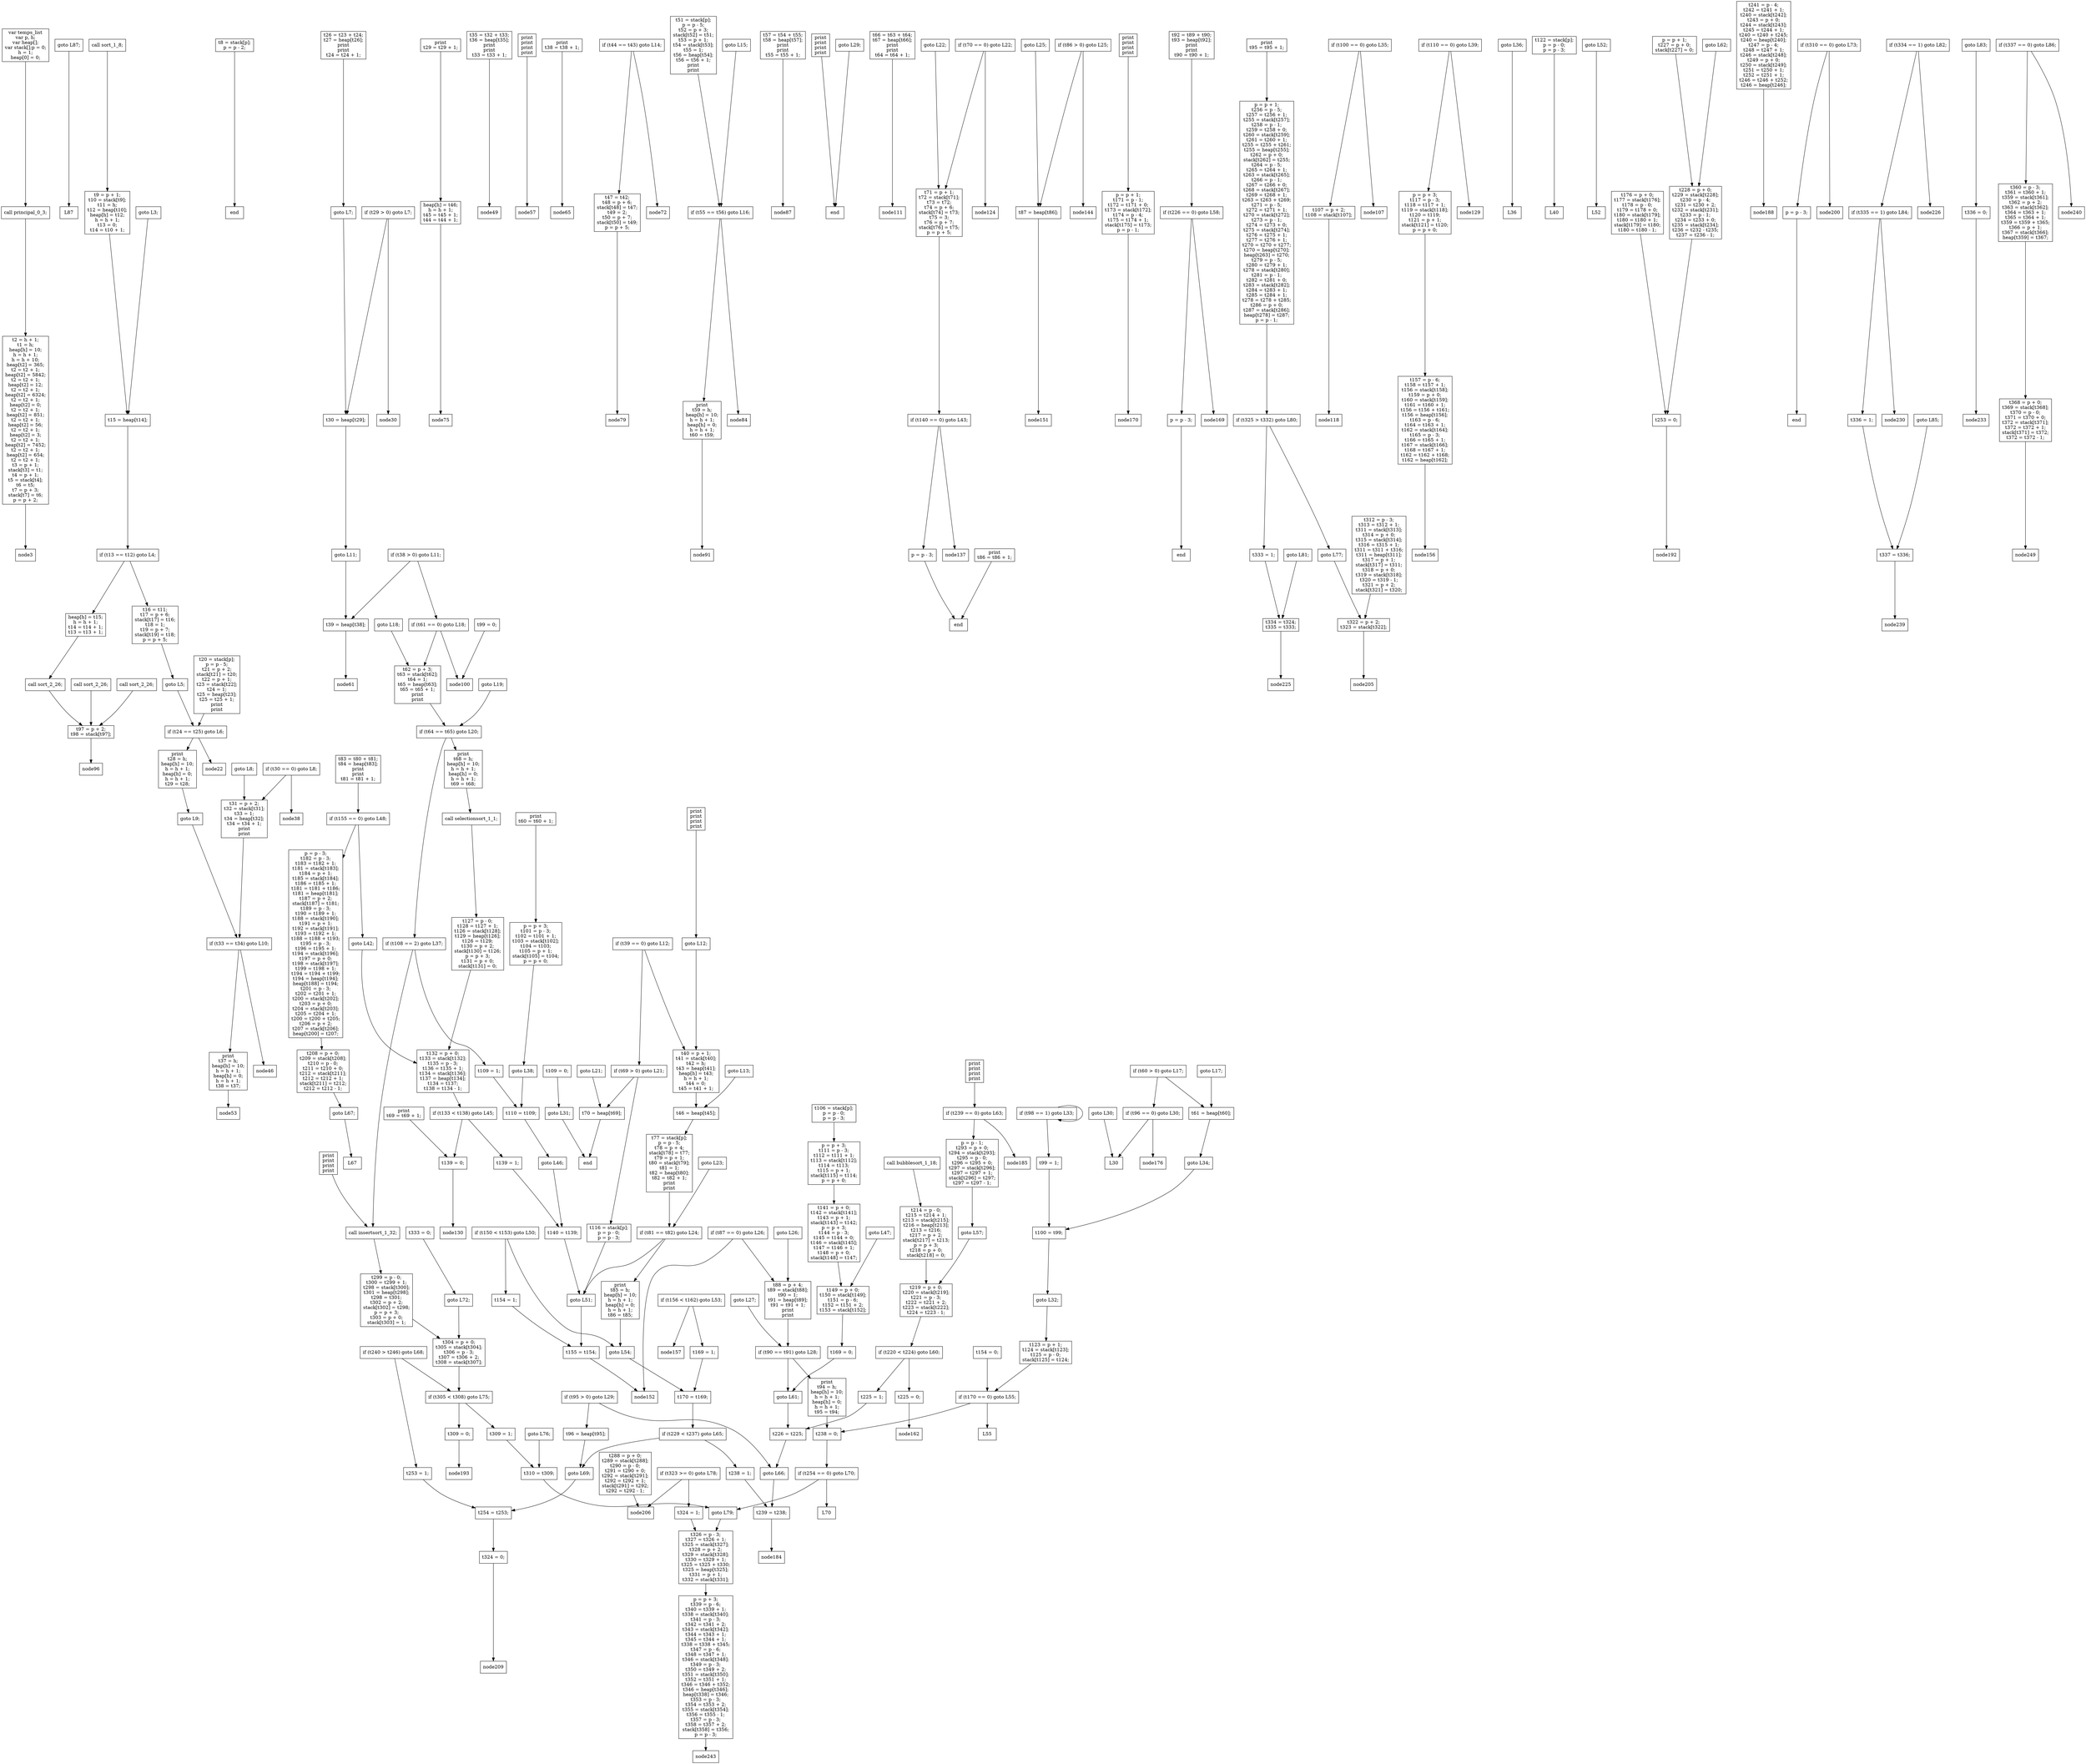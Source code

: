 digraph G {
 node[shape=box]
node0[label="var temps_list
var p, h;
var heap[];
var stack[];p = 0;
h = 1;
heap[0] = 0;
"]
node1[label="call principal_0_3;"]
node2[label="goto L87;"]
principal_0_3[label="t2 = h + 1;
t1 = h;
heap[h] = 10;
h = h + 1;
h = h + 10;
heap[t2] = 365;
t2 = t2 + 1;
heap[t2] = 5842;
t2 = t2 + 1;
heap[t2] = 12;
t2 = t2 + 1;
heap[t2] = 6324;
t2 = t2 + 1;
heap[t2] = 0;
t2 = t2 + 1;
heap[t2] = 851;
t2 = t2 + 1;
heap[t2] = 56;
t2 = t2 + 1;
heap[t2] = 3;
t2 = t2 + 1;
heap[t2] = 7452;
t2 = t2 + 1;
heap[t2] = 654;
t2 = t2 + 1;
t3 = p + 1;
stack[t3] = t1;
t4 = p + 1;
t5 = stack[t4];
t6 = t5;
t7 = p + 3;
stack[t7] = t6;
p = p + 2;
"]
node4[label="call sort_1_8;"]
node5[label="t8 = stack[p];
p = p - 2;
"]
node6[label="end"]
sort_1_8[label="t9 = p + 1;
t10 = stack[t9];
t11 = h;
t12 = heap[t10];
heap[h] = t12;
h = h + 1;
t13 = 0;
t14 = t10 + 1;
"]
L3[label="t15 = heap[t14];
"]
node9[label="if (t13 == t12) goto L4;"]
node10[label="heap[h] = t15;
h = h + 1;
t14 = t14 + 1;
t13 = t13 + 1;
"]
node11[label="goto L3;"]
L4[label="t16 = t11;
t17 = p + 6;
stack[t17] = t16;
t18 = 1;
t19 = p + 7;
stack[t19] = t18;
p = p + 5;
"]
node13[label="call sort_2_26;"]
node14[label="t20 = stack[p];
p = p - 5;
t21 = p + 2;
stack[t21] = t20;
t22 = p + 1;
t23 = stack[t22];
t24 = 1;
t25 = heap[t23];
t25 = t25 + 1;
print
print
"]
L5[label="if (t24 == t25) goto L6;"]
node16[label="t26 = t23 + t24;
t27 = heap[t26];
print
print
t24 = t24 + 1;
"]
node17[label="goto L5;"]
L6[label="print
t28 = h;
heap[h] = 10;
h = h + 1;
heap[h] = 0;
h = h + 1;
t29 = t28;
"]
node19[label="if (t29 > 0) goto L7;"]
node20[label="print
print
print
print
"]
node21[label="goto L8;"]
L7[label="t30 = heap[t29];
"]
node23[label="if (t30 == 0) goto L8;"]
node24[label="print
t29 = t29 + 1;
"]
node25[label="goto L7;"]
L8[label="t31 = p + 2;
t32 = stack[t31];
t33 = 1;
t34 = heap[t32];
t34 = t34 + 1;
print
print
"]
L9[label="if (t33 == t34) goto L10;"]
node28[label="t35 = t32 + t33;
t36 = heap[t35];
print
print
t33 = t33 + 1;
"]
node29[label="goto L9;"]
L10[label="print
t37 = h;
heap[h] = 10;
h = h + 1;
heap[h] = 0;
h = h + 1;
t38 = t37;
"]
node31[label="if (t38 > 0) goto L11;"]
node32[label="print
print
print
print
"]
node33[label="goto L12;"]
L11[label="t39 = heap[t38];
"]
node35[label="if (t39 == 0) goto L12;"]
node36[label="print
t38 = t38 + 1;
"]
node37[label="goto L11;"]
L12[label="t40 = p + 1;
t41 = stack[t40];
t42 = h;
t43 = heap[t41];
heap[h] = t43;
h = h + 1;
t44 = 0;
t45 = t41 + 1;
"]
L13[label="t46 = heap[t45];
"]
node40[label="if (t44 == t43) goto L14;"]
node41[label="heap[h] = t46;
h = h + 1;
t45 = t45 + 1;
t44 = t44 + 1;
"]
node42[label="goto L13;"]
L14[label="t47 = t42;
t48 = p + 6;
stack[t48] = t47;
t49 = 2;
t50 = p + 7;
stack[t50] = t49;
p = p + 5;
"]
node44[label="call sort_2_26;"]
node45[label="t51 = stack[p];
p = p - 5;
t52 = p + 3;
stack[t52] = t51;
t53 = p + 1;
t54 = stack[t53];
t55 = 1;
t56 = heap[t54];
t56 = t56 + 1;
print
print
"]
L15[label="if (t55 == t56) goto L16;"]
node47[label="t57 = t54 + t55;
t58 = heap[t57];
print
print
t55 = t55 + 1;
"]
node48[label="goto L15;"]
L16[label="print
t59 = h;
heap[h] = 10;
h = h + 1;
heap[h] = 0;
h = h + 1;
t60 = t59;
"]
node50[label="if (t60 > 0) goto L17;"]
node51[label="print
print
print
print
"]
node52[label="goto L18;"]
L17[label="t61 = heap[t60];
"]
node54[label="if (t61 == 0) goto L18;"]
node55[label="print
t60 = t60 + 1;
"]
node56[label="goto L17;"]
L18[label="t62 = p + 3;
t63 = stack[t62];
t64 = 1;
t65 = heap[t63];
t65 = t65 + 1;
print
print
"]
L19[label="if (t64 == t65) goto L20;"]
node59[label="t66 = t63 + t64;
t67 = heap[t66];
print
print
t64 = t64 + 1;
"]
node60[label="goto L19;"]
L20[label="print
t68 = h;
heap[h] = 10;
h = h + 1;
heap[h] = 0;
h = h + 1;
t69 = t68;
"]
node62[label="if (t69 > 0) goto L21;"]
node63[label="print
print
print
print
"]
node64[label="goto L22;"]
L21[label="t70 = heap[t69];
"]
node66[label="if (t70 == 0) goto L22;"]
node67[label="print
t69 = t69 + 1;
"]
node68[label="goto L21;"]
L22[label="t71 = p + 1;
t72 = stack[t71];
t73 = t72;
t74 = p + 6;
stack[t74] = t73;
t75 = 3;
t76 = p + 7;
stack[t76] = t75;
p = p + 5;
"]
node70[label="call sort_2_26;"]
node71[label="t77 = stack[p];
p = p - 5;
t78 = p + 4;
stack[t78] = t77;
t79 = p + 1;
t80 = stack[t79];
t81 = 1;
t82 = heap[t80];
t82 = t82 + 1;
print
print
"]
L23[label="if (t81 == t82) goto L24;"]
node73[label="t83 = t80 + t81;
t84 = heap[t83];
print
print
t81 = t81 + 1;
"]
node74[label="goto L23;"]
L24[label="print
t85 = h;
heap[h] = 10;
h = h + 1;
heap[h] = 0;
h = h + 1;
t86 = t85;
"]
node76[label="if (t86 > 0) goto L25;"]
node77[label="print
print
print
print
"]
node78[label="goto L26;"]
L25[label="t87 = heap[t86];
"]
node80[label="if (t87 == 0) goto L26;"]
node81[label="print
t86 = t86 + 1;
"]
node82[label="goto L25;"]
L26[label="t88 = p + 4;
t89 = stack[t88];
t90 = 1;
t91 = heap[t89];
t91 = t91 + 1;
print
print
"]
L27[label="if (t90 == t91) goto L28;"]
node85[label="t92 = t89 + t90;
t93 = heap[t92];
print
print
t90 = t90 + 1;
"]
node86[label="goto L27;"]
L28[label="print
t94 = h;
heap[h] = 10;
h = h + 1;
heap[h] = 0;
h = h + 1;
t95 = t94;
"]
node88[label="if (t95 > 0) goto L29;"]
node89[label="print
print
print
print
"]
node90[label="goto L30;"]
L29[label="t96 = heap[t95];
"]
node92[label="if (t96 == 0) goto L30;"]
node93[label="print
t95 = t95 + 1;
"]
node94[label="goto L29;"]
node95[label="end"]
sort_2_26[label="t97 = p + 2;
t98 = stack[t97];
"]
node97[label="if (t98 == 1) goto L33;"]
node98[label="t99 = 0;
"]
node99[label="goto L34;"]
L33[label="t99 = 1;
"]
L34[label="t100 = t99;
"]
node102[label="if (t100 == 0) goto L35;"]
node103[label="p = p + 3;
t101 = p - 3;
t102 = t101 + 1;
t103 = stack[t102];
t104 = t103;
t105 = p + 1;
stack[t105] = t104;
p = p + 0;
"]
node104[label="call bubblesort_1_18;"]
node105[label="t106 = stack[p];
p = p - 0;
p = p - 3;
"]
node106[label="goto L32;"]
L35[label="t107 = p + 2;
t108 = stack[t107];
"]
node108[label="if (t108 == 2) goto L37;"]
node109[label="t109 = 0;
"]
node110[label="goto L38;"]
L37[label="t109 = 1;
"]
L38[label="t110 = t109;
"]
node113[label="if (t110 == 0) goto L39;"]
node114[label="p = p + 3;
t111 = p - 3;
t112 = t111 + 1;
t113 = stack[t112];
t114 = t113;
t115 = p + 1;
stack[t115] = t114;
p = p + 0;
"]
node115[label="call selectionsort_1_1;"]
node116[label="t116 = stack[p];
p = p - 0;
p = p - 3;
"]
node117[label="goto L36;"]
L39[label="p = p + 3;
t117 = p - 3;
t118 = t117 + 1;
t119 = stack[t118];
t120 = t119;
t121 = p + 1;
stack[t121] = t120;
p = p + 0;
"]
node119[label="call insertsort_1_32;"]
node120[label="t122 = stack[p];
p = p - 0;
p = p - 3;
"]
L32[label="t123 = p + 1;
t124 = stack[t123];
t125 = p - 0;
stack[t125] = t124;
"]
node122[label="goto L31;"]
node123[label="end"]
selectionsort_1_1[label="t127 = p - 0;
t128 = t127 + 1;
t126 = stack[t128];
t129 = heap[t126];
t126 = t129;
t130 = p + 2;
stack[t130] = t126;
p = p + 3;
t131 = p + 0;
stack[t131] = 0;
"]
L42[label="t132 = p + 0;
t133 = stack[t132];
t135 = p - 3;
t136 = t135 + 1;
t134 = stack[t136];
t137 = heap[t134];
t134 = t137;
t138 = t134 - 1;
"]
node126[label="if (t133 < t138) goto L45;"]
node127[label="t139 = 0;
"]
node128[label="goto L46;"]
L45[label="t139 = 1;
"]
L46[label="t140 = t139;
"]
node131[label="if (t140 == 0) goto L43;"]
node132[label="t141 = p + 0;
t142 = stack[t141];
t143 = p + 1;
stack[t143] = t142;
p = p + 3;
t144 = p - 3;
t145 = t144 + 0;
t146 = stack[t145];
t147 = t146 + 1;
t148 = p + 0;
stack[t148] = t147;
"]
L47[label="t149 = p + 0;
t150 = stack[t149];
t151 = p - 6;
t152 = t151 + 2;
t153 = stack[t152];
"]
node134[label="if (t150 < t153) goto L50;"]
node135[label="t154 = 0;
"]
node136[label="goto L51;"]
L50[label="t154 = 1;
"]
L51[label="t155 = t154;
"]
node139[label="if (t155 == 0) goto L48;"]
node140[label="t157 = p - 6;
t158 = t157 + 1;
t156 = stack[t158];
t159 = p + 0;
t160 = stack[t159];
t161 = t160 + 1;
t156 = t156 + t161;
t156 = heap[t156];
t163 = p - 6;
t164 = t163 + 1;
t162 = stack[t164];
t165 = p - 3;
t166 = t165 + 1;
t167 = stack[t166];
t168 = t167 + 1;
t162 = t162 + t168;
t162 = heap[t162];
"]
node141[label="if (t156 < t162) goto L53;"]
node142[label="t169 = 0;
"]
node143[label="goto L54;"]
L53[label="t169 = 1;
"]
L54[label="t170 = t169;
"]
node146[label="if (t170 == 0) goto L55;"]
node147[label="p = p + 1;
t171 = p - 1;
t172 = t171 + 0;
t173 = stack[t172];
t174 = p - 4;
t175 = t174 + 1;
stack[t175] = t173;
p = p - 1;
"]
node148[label="goto L52;"]
L49[label="t176 = p + 0;
t177 = stack[t176];
t178 = p - 0;
t179 = t178 + 0;
t180 = stack[t179];
t180 = t180 + 1;
stack[t179] = t180;
t180 = t180 - 1;
"]
node150[label="goto L47;"]
L48[label="p = p - 3;
t182 = p - 3;
t183 = t182 + 1;
t181 = stack[t183];
t184 = p + 1;
t185 = stack[t184];
t186 = t185 + 1;
t181 = t181 + t186;
t181 = heap[t181];
t187 = p + 2;
stack[t187] = t181;
t189 = p - 3;
t190 = t189 + 1;
t188 = stack[t190];
t191 = p + 1;
t192 = stack[t191];
t193 = t192 + 1;
t188 = t188 + t193;
t195 = p - 3;
t196 = t195 + 1;
t194 = stack[t196];
t197 = p + 0;
t198 = stack[t197];
t199 = t198 + 1;
t194 = t194 + t199;
t194 = heap[t194];
heap[t188] = t194;
t201 = p - 3;
t202 = t201 + 1;
t200 = stack[t202];
t203 = p + 0;
t204 = stack[t203];
t205 = t204 + 1;
t200 = t200 + t205;
t206 = p + 2;
t207 = stack[t206];
heap[t200] = t207;
"]
L44[label="t208 = p + 0;
t209 = stack[t208];
t210 = p - 0;
t211 = t210 + 0;
t212 = stack[t211];
t212 = t212 + 1;
stack[t211] = t212;
t212 = t212 - 1;
"]
node153[label="goto L42;"]
L43[label="p = p - 3;
"]
node155[label="end"]
bubblesort_1_18[label="t214 = p - 0;
t215 = t214 + 1;
t213 = stack[t215];
t216 = heap[t213];
t213 = t216;
t217 = p + 2;
stack[t217] = t213;
p = p + 3;
t218 = p + 0;
stack[t218] = 0;
"]
L57[label="t219 = p + 0;
t220 = stack[t219];
t221 = p - 3;
t222 = t221 + 2;
t223 = stack[t222];
t224 = t223 - 1;
"]
node158[label="if (t220 < t224) goto L60;"]
node159[label="t225 = 0;
"]
node160[label="goto L61;"]
L60[label="t225 = 1;
"]
L61[label="t226 = t225;
"]
node163[label="if (t226 == 0) goto L58;"]
node164[label="p = p + 1;
t227 = p + 0;
stack[t227] = 0;
"]
L62[label="t228 = p + 0;
t229 = stack[t228];
t230 = p - 4;
t231 = t230 + 2;
t232 = stack[t231];
t233 = p - 1;
t234 = t233 + 0;
t235 = stack[t234];
t236 = t232 - t235;
t237 = t236 - 1;
"]
node166[label="if (t229 < t237) goto L65;"]
node167[label="t238 = 0;
"]
node168[label="goto L66;"]
L65[label="t238 = 1;
"]
L66[label="t239 = t238;
"]
node171[label="if (t239 == 0) goto L63;"]
node172[label="t241 = p - 4;
t242 = t241 + 1;
t240 = stack[t242];
t243 = p + 0;
t244 = stack[t243];
t245 = t244 + 1;
t240 = t240 + t245;
t240 = heap[t240];
t247 = p - 4;
t248 = t247 + 1;
t246 = stack[t248];
t249 = p + 0;
t250 = stack[t249];
t251 = t250 + 1;
t252 = t251 + 1;
t246 = t246 + t252;
t246 = heap[t246];
"]
node173[label="if (t240 > t246) goto L68;"]
node174[label="t253 = 0;
"]
node175[label="goto L69;"]
L68[label="t253 = 1;
"]
L69[label="t254 = t253;
"]
node178[label="if (t254 == 0) goto L70;"]
node179[label="p = p + 1;
t256 = p - 5;
t257 = t256 + 1;
t255 = stack[t257];
t258 = p - 1;
t259 = t258 + 0;
t260 = stack[t259];
t261 = t260 + 1;
t255 = t255 + t261;
t255 = heap[t255];
t262 = p + 0;
stack[t262] = t255;
t264 = p - 5;
t265 = t264 + 1;
t263 = stack[t265];
t266 = p - 1;
t267 = t266 + 0;
t268 = stack[t267];
t269 = t268 + 1;
t263 = t263 + t269;
t271 = p - 5;
t272 = t271 + 1;
t270 = stack[t272];
t273 = p - 1;
t274 = t273 + 0;
t275 = stack[t274];
t276 = t275 + 1;
t277 = t276 + 1;
t270 = t270 + t277;
t270 = heap[t270];
heap[t263] = t270;
t279 = p - 5;
t280 = t279 + 1;
t278 = stack[t280];
t281 = p - 1;
t282 = t281 + 0;
t283 = stack[t282];
t284 = t283 + 1;
t285 = t284 + 1;
t278 = t278 + t285;
t286 = p + 0;
t287 = stack[t286];
heap[t278] = t287;
p = p - 1;
"]
node180[label="goto L67;"]
L64[label="t288 = p + 0;
t289 = stack[t288];
t290 = p - 0;
t291 = t290 + 0;
t292 = stack[t291];
t292 = t292 + 1;
stack[t291] = t292;
t292 = t292 - 1;
"]
node182[label="goto L62;"]
L63[label="p = p - 1;
t293 = p + 0;
t294 = stack[t293];
t295 = p - 0;
t296 = t295 + 0;
t297 = stack[t296];
t297 = t297 + 1;
stack[t296] = t297;
t297 = t297 - 1;
"]
L59[label="goto L57;"]
L58[label="p = p - 3;
"]
node186[label="end"]
insertsort_1_32[label="t299 = p - 0;
t300 = t299 + 1;
t298 = stack[t300];
t301 = heap[t298];
t298 = t301;
t302 = p + 2;
stack[t302] = t298;
p = p + 3;
t303 = p + 0;
stack[t303] = 1;
"]
L72[label="t304 = p + 0;
t305 = stack[t304];
t306 = p - 3;
t307 = t306 + 2;
t308 = stack[t307];
"]
node189[label="if (t305 < t308) goto L75;"]
node190[label="t309 = 0;
"]
node191[label="goto L76;"]
L75[label="t309 = 1;
"]
L76[label="t310 = t309;
"]
node194[label="if (t310 == 0) goto L73;"]
node195[label="t312 = p - 3;
t313 = t312 + 1;
t311 = stack[t313];
t314 = p + 0;
t315 = stack[t314];
t316 = t315 + 1;
t311 = t311 + t316;
t311 = heap[t311];
t317 = p + 1;
stack[t317] = t311;
t318 = p + 0;
t319 = stack[t318];
t320 = t319 - 1;
t321 = p + 2;
stack[t321] = t320;
"]
L77[label="t322 = p + 2;
t323 = stack[t322];
"]
node197[label="if (t323 >= 0) goto L78;"]
node198[label="t324 = 0;
"]
node199[label="goto L79;"]
L78[label="t324 = 1;
"]
L79[label="t326 = p - 3;
t327 = t326 + 1;
t325 = stack[t327];
t328 = p + 2;
t329 = stack[t328];
t330 = t329 + 1;
t325 = t325 + t330;
t325 = heap[t325];
t331 = p + 1;
t332 = stack[t331];
"]
node202[label="if (t325 > t332) goto L80;"]
node203[label="t333 = 0;
"]
node204[label="goto L81;"]
L80[label="t333 = 1;
"]
L81[label="t334 = t324;
t335 = t333;
"]
node207[label="if (t334 == 1) goto L82;"]
node208[label="goto L83;"]
L82[label="if (t335 == 1) goto L84;"]
L83[label="t336 = 0;
"]
node211[label="goto L85;"]
L84[label="t336 = 1;
"]
L85[label="t337 = t336;
"]
node214[label="if (t337 == 0) goto L86;"]
node215[label="p = p + 3;
t339 = p - 6;
t340 = t339 + 1;
t338 = stack[t340];
t341 = p - 3;
t342 = t341 + 2;
t343 = stack[t342];
t344 = t343 + 1;
t345 = t344 + 1;
t338 = t338 + t345;
t347 = p - 6;
t348 = t347 + 1;
t346 = stack[t348];
t349 = p - 3;
t350 = t349 + 2;
t351 = stack[t350];
t352 = t351 + 1;
t346 = t346 + t352;
t346 = heap[t346];
heap[t338] = t346;
t353 = p - 3;
t354 = t353 + 2;
t355 = stack[t354];
t356 = t355 - 1;
t357 = p - 3;
t358 = t357 + 2;
stack[t358] = t356;
p = p - 3;
"]
node216[label="goto L77;"]
L86[label="t360 = p - 3;
t361 = t360 + 1;
t359 = stack[t361];
t362 = p + 2;
t363 = stack[t362];
t364 = t363 + 1;
t365 = t364 + 1;
t359 = t359 + t365;
t366 = p + 1;
t367 = stack[t366];
heap[t359] = t367;
"]
L74[label="t368 = p + 0;
t369 = stack[t368];
t370 = p - 0;
t371 = t370 + 0;
t372 = stack[t371];
t372 = t372 + 1;
stack[t371] = t372;
t372 = t372 - 1;
"]
node219[label="goto L72;"]
L73[label="p = p - 3;
"]
node221[label="end"]
node0->node1
node1->principal_0_3
node2->L87
principal_0_3->node3
node4->sort_1_8
node5->node6
sort_1_8->L3
L3->node9
node9->L4
node9->node10
node10->node13
node11->L3
L4->node17
node13->sort_2_26
node14->L5
L5->L6
L5->node22
node16->node25
node17->L5
L6->node29
node19->L7
node19->node30
node20->node33
node21->L8
L7->node37
node23->L8
node23->node38
node24->node41
node25->L7
L8->L9
L9->L10
L9->node46
node28->node49
node29->L9
L10->node53
node31->L11
node31->node54
node32->node57
node33->L12
L11->node61
node35->L12
node35->node62
node36->node65
node37->L11
L12->L13
L13->node71
node40->L14
node40->node72
node41->node75
node42->L13
L14->node79
node44->sort_2_26
node45->L15
L15->L16
L15->node84
node47->node87
node48->L15
L16->node91
node50->L17
node50->node92
node51->node95
node52->L18
L17->node99
node54->L18
node54->node100
node55->node103
node56->L17
L18->L19
L19->L20
L19->node108
node59->node111
node60->L19
L20->node115
node62->L21
node62->node116
node63->node119
node64->L22
L21->node123
node66->L22
node66->node124
node67->node127
node68->L21
L22->node131
node70->sort_2_26
node71->L23
L23->L24
L23->node136
node73->node139
node74->L23
L24->node143
node76->L25
node76->node144
node77->node147
node78->L26
L25->node151
node80->L26
node80->node152
node81->node155
node82->L25
L26->L27
L27->L28
L27->node160
node85->node163
node86->L27
L28->node167
node88->L29
node88->node168
node89->node171
node90->L30
L29->node175
node92->L30
node92->node176
node93->node179
node94->node95
sort_2_26->node96
node97->L33
node97->node97
node98->node100
node99->L34
L33->L34
L34->node106
node102->L35
node102->node107
node103->node110
node104->bubblesort_1_18
node105->node114
node106->L32
L35->node118
node108->L37
node108->node119
node109->node122
node110->L38
L37->L38
L38->node128
node113->L39
node113->node129
node114->node132
node115->selectionsort_1_1
node116->node136
node117->L36
L39->node140
node119->insertsort_1_32
node120->L40
L32->node146
node122->node123
selectionsort_1_1->L42
L42->node126
node126->L45
node126->node127
node127->node130
node128->L46
L45->L46
L46->node136
node131->L43
node131->node137
node132->L47
L47->node142
node134->L50
node134->node143
node135->node146
node136->L51
L50->L51
L51->node152
node139->L48
node139->node153
node140->node156
node141->L53
node141->node157
node142->node160
node143->L54
L53->L54
L54->node166
node146->L55
node146->node167
node147->node170
node148->L52
L49->node174
node150->L47
L48->L44
L44->node180
node153->L42
L43->node155
bubblesort_1_18->L57
L57->node158
node158->L60
node158->node159
node159->node162
node160->L61
L60->L61
L61->node168
node163->L58
node163->node169
node164->L62
L62->node174
node166->L65
node166->node175
node167->node178
node168->L66
L65->L66
L66->node184
node171->L63
node171->node185
node172->node188
node173->L68
node173->node189
node174->node192
node175->L69
L68->L69
L69->node198
node178->L70
node178->node199
node179->node202
node180->L67
L64->node206
node182->L62
L63->L59
L59->L57
L58->node186
insertsort_1_32->L72
L72->node189
node189->L75
node189->node190
node190->node193
node191->L76
L75->L76
L76->node199
node194->L73
node194->node200
node195->L77
L77->node205
node197->L78
node197->node206
node198->node209
node199->L79
L78->L79
L79->node215
node202->L80
node202->node216
node203->node219
node204->L81
L80->L81
L81->node225
node207->L82
node207->node226
node208->L83
L82->L84
L82->node230
L83->node233
node211->L85
L84->L85
L85->node239
node214->L86
node214->node240
node215->node243
node216->L77
L86->L74
L74->node249
node219->L72
L73->node221
}